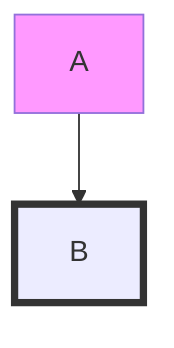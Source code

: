 flowchart TD
    A:::classA --> B:::classB
    classDef classA fill:#f9f
    classDef classB stroke:#333,stroke-width:4px